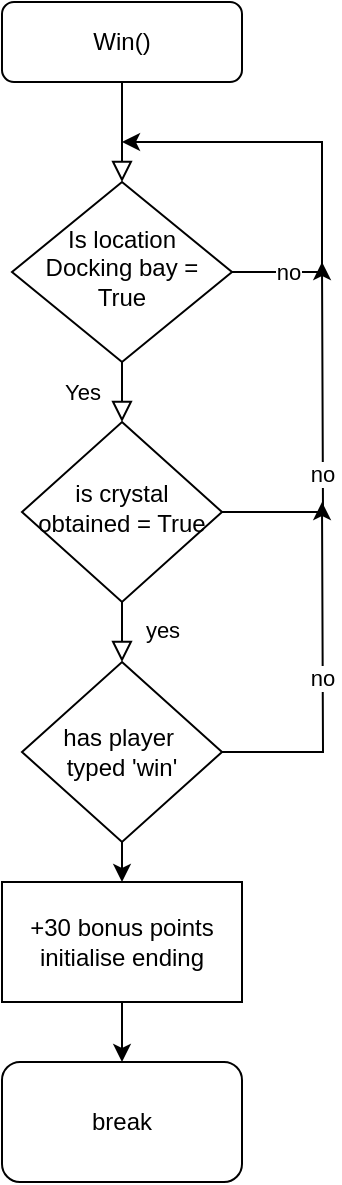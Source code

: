 <mxfile version="27.1.5">
  <diagram id="C5RBs43oDa-KdzZeNtuy" name="Page-1">
    <mxGraphModel dx="976" dy="671" grid="1" gridSize="10" guides="1" tooltips="1" connect="1" arrows="1" fold="1" page="1" pageScale="1" pageWidth="827" pageHeight="1169" math="0" shadow="0">
      <root>
        <mxCell id="WIyWlLk6GJQsqaUBKTNV-0" />
        <mxCell id="WIyWlLk6GJQsqaUBKTNV-1" parent="WIyWlLk6GJQsqaUBKTNV-0" />
        <mxCell id="WIyWlLk6GJQsqaUBKTNV-2" value="" style="rounded=0;html=1;jettySize=auto;orthogonalLoop=1;fontSize=11;endArrow=block;endFill=0;endSize=8;strokeWidth=1;shadow=0;labelBackgroundColor=none;edgeStyle=orthogonalEdgeStyle;" parent="WIyWlLk6GJQsqaUBKTNV-1" source="WIyWlLk6GJQsqaUBKTNV-3" target="WIyWlLk6GJQsqaUBKTNV-6" edge="1">
          <mxGeometry relative="1" as="geometry" />
        </mxCell>
        <mxCell id="WIyWlLk6GJQsqaUBKTNV-3" value="Win()" style="rounded=1;whiteSpace=wrap;html=1;fontSize=12;glass=0;strokeWidth=1;shadow=0;" parent="WIyWlLk6GJQsqaUBKTNV-1" vertex="1">
          <mxGeometry x="160" y="80" width="120" height="40" as="geometry" />
        </mxCell>
        <mxCell id="WIyWlLk6GJQsqaUBKTNV-4" value="Yes" style="rounded=0;html=1;jettySize=auto;orthogonalLoop=1;fontSize=11;endArrow=block;endFill=0;endSize=8;strokeWidth=1;shadow=0;labelBackgroundColor=none;edgeStyle=orthogonalEdgeStyle;" parent="WIyWlLk6GJQsqaUBKTNV-1" source="WIyWlLk6GJQsqaUBKTNV-6" target="WIyWlLk6GJQsqaUBKTNV-10" edge="1">
          <mxGeometry y="20" relative="1" as="geometry">
            <mxPoint as="offset" />
          </mxGeometry>
        </mxCell>
        <mxCell id="ZoAMExUbsCktBo_7Iy2R-0" style="edgeStyle=orthogonalEdgeStyle;rounded=0;orthogonalLoop=1;jettySize=auto;html=1;exitX=1;exitY=0.5;exitDx=0;exitDy=0;" edge="1" parent="WIyWlLk6GJQsqaUBKTNV-1" source="WIyWlLk6GJQsqaUBKTNV-6">
          <mxGeometry relative="1" as="geometry">
            <mxPoint x="220" y="150" as="targetPoint" />
            <Array as="points">
              <mxPoint x="320" y="215" />
              <mxPoint x="320" y="150" />
            </Array>
          </mxGeometry>
        </mxCell>
        <mxCell id="ZoAMExUbsCktBo_7Iy2R-1" value="no" style="edgeLabel;html=1;align=center;verticalAlign=middle;resizable=0;points=[];" vertex="1" connectable="0" parent="ZoAMExUbsCktBo_7Iy2R-0">
          <mxGeometry x="-0.733" relative="1" as="geometry">
            <mxPoint as="offset" />
          </mxGeometry>
        </mxCell>
        <mxCell id="WIyWlLk6GJQsqaUBKTNV-6" value="Is location Docking bay = True" style="rhombus;whiteSpace=wrap;html=1;shadow=0;fontFamily=Helvetica;fontSize=12;align=center;strokeWidth=1;spacing=6;spacingTop=-4;" parent="WIyWlLk6GJQsqaUBKTNV-1" vertex="1">
          <mxGeometry x="165" y="170" width="110" height="90" as="geometry" />
        </mxCell>
        <mxCell id="WIyWlLk6GJQsqaUBKTNV-8" value="yes" style="rounded=0;html=1;jettySize=auto;orthogonalLoop=1;fontSize=11;endArrow=block;endFill=0;endSize=8;strokeWidth=1;shadow=0;labelBackgroundColor=none;edgeStyle=orthogonalEdgeStyle;entryX=0.5;entryY=0;entryDx=0;entryDy=0;" parent="WIyWlLk6GJQsqaUBKTNV-1" source="WIyWlLk6GJQsqaUBKTNV-10" target="ZoAMExUbsCktBo_7Iy2R-4" edge="1">
          <mxGeometry x="0.333" y="20" relative="1" as="geometry">
            <mxPoint as="offset" />
            <mxPoint x="220" y="440" as="targetPoint" />
          </mxGeometry>
        </mxCell>
        <mxCell id="ZoAMExUbsCktBo_7Iy2R-2" style="edgeStyle=orthogonalEdgeStyle;rounded=0;orthogonalLoop=1;jettySize=auto;html=1;exitX=1;exitY=0.5;exitDx=0;exitDy=0;" edge="1" parent="WIyWlLk6GJQsqaUBKTNV-1" source="WIyWlLk6GJQsqaUBKTNV-10">
          <mxGeometry relative="1" as="geometry">
            <mxPoint x="320" y="210" as="targetPoint" />
          </mxGeometry>
        </mxCell>
        <mxCell id="ZoAMExUbsCktBo_7Iy2R-3" value="no" style="edgeLabel;html=1;align=center;verticalAlign=middle;resizable=0;points=[];" vertex="1" connectable="0" parent="ZoAMExUbsCktBo_7Iy2R-2">
          <mxGeometry x="-0.208" y="1" relative="1" as="geometry">
            <mxPoint as="offset" />
          </mxGeometry>
        </mxCell>
        <mxCell id="WIyWlLk6GJQsqaUBKTNV-10" value="is crystal obtained = True" style="rhombus;whiteSpace=wrap;html=1;shadow=0;fontFamily=Helvetica;fontSize=12;align=center;strokeWidth=1;spacing=6;spacingTop=-4;" parent="WIyWlLk6GJQsqaUBKTNV-1" vertex="1">
          <mxGeometry x="170" y="290" width="100" height="90" as="geometry" />
        </mxCell>
        <mxCell id="ZoAMExUbsCktBo_7Iy2R-5" value="no" style="edgeStyle=orthogonalEdgeStyle;rounded=0;orthogonalLoop=1;jettySize=auto;html=1;exitX=1;exitY=0.5;exitDx=0;exitDy=0;" edge="1" parent="WIyWlLk6GJQsqaUBKTNV-1" source="ZoAMExUbsCktBo_7Iy2R-4">
          <mxGeometry relative="1" as="geometry">
            <mxPoint x="320" y="330" as="targetPoint" />
          </mxGeometry>
        </mxCell>
        <mxCell id="ZoAMExUbsCktBo_7Iy2R-7" style="edgeStyle=orthogonalEdgeStyle;rounded=0;orthogonalLoop=1;jettySize=auto;html=1;exitX=0.5;exitY=1;exitDx=0;exitDy=0;entryX=0.5;entryY=0;entryDx=0;entryDy=0;" edge="1" parent="WIyWlLk6GJQsqaUBKTNV-1" source="ZoAMExUbsCktBo_7Iy2R-4" target="ZoAMExUbsCktBo_7Iy2R-6">
          <mxGeometry relative="1" as="geometry" />
        </mxCell>
        <mxCell id="ZoAMExUbsCktBo_7Iy2R-4" value="has player&amp;nbsp;&lt;div&gt;typed &#39;win&#39;&lt;/div&gt;" style="rhombus;whiteSpace=wrap;html=1;" vertex="1" parent="WIyWlLk6GJQsqaUBKTNV-1">
          <mxGeometry x="170" y="410" width="100" height="90" as="geometry" />
        </mxCell>
        <mxCell id="ZoAMExUbsCktBo_7Iy2R-9" style="edgeStyle=orthogonalEdgeStyle;rounded=0;orthogonalLoop=1;jettySize=auto;html=1;exitX=0.5;exitY=1;exitDx=0;exitDy=0;entryX=0.5;entryY=0;entryDx=0;entryDy=0;" edge="1" parent="WIyWlLk6GJQsqaUBKTNV-1" source="ZoAMExUbsCktBo_7Iy2R-6" target="ZoAMExUbsCktBo_7Iy2R-8">
          <mxGeometry relative="1" as="geometry" />
        </mxCell>
        <mxCell id="ZoAMExUbsCktBo_7Iy2R-6" value="+30 bonus points&lt;div&gt;initialise ending&lt;/div&gt;" style="rounded=0;whiteSpace=wrap;html=1;" vertex="1" parent="WIyWlLk6GJQsqaUBKTNV-1">
          <mxGeometry x="160" y="520" width="120" height="60" as="geometry" />
        </mxCell>
        <mxCell id="ZoAMExUbsCktBo_7Iy2R-8" value="break" style="rounded=1;whiteSpace=wrap;html=1;" vertex="1" parent="WIyWlLk6GJQsqaUBKTNV-1">
          <mxGeometry x="160" y="610" width="120" height="60" as="geometry" />
        </mxCell>
      </root>
    </mxGraphModel>
  </diagram>
</mxfile>
